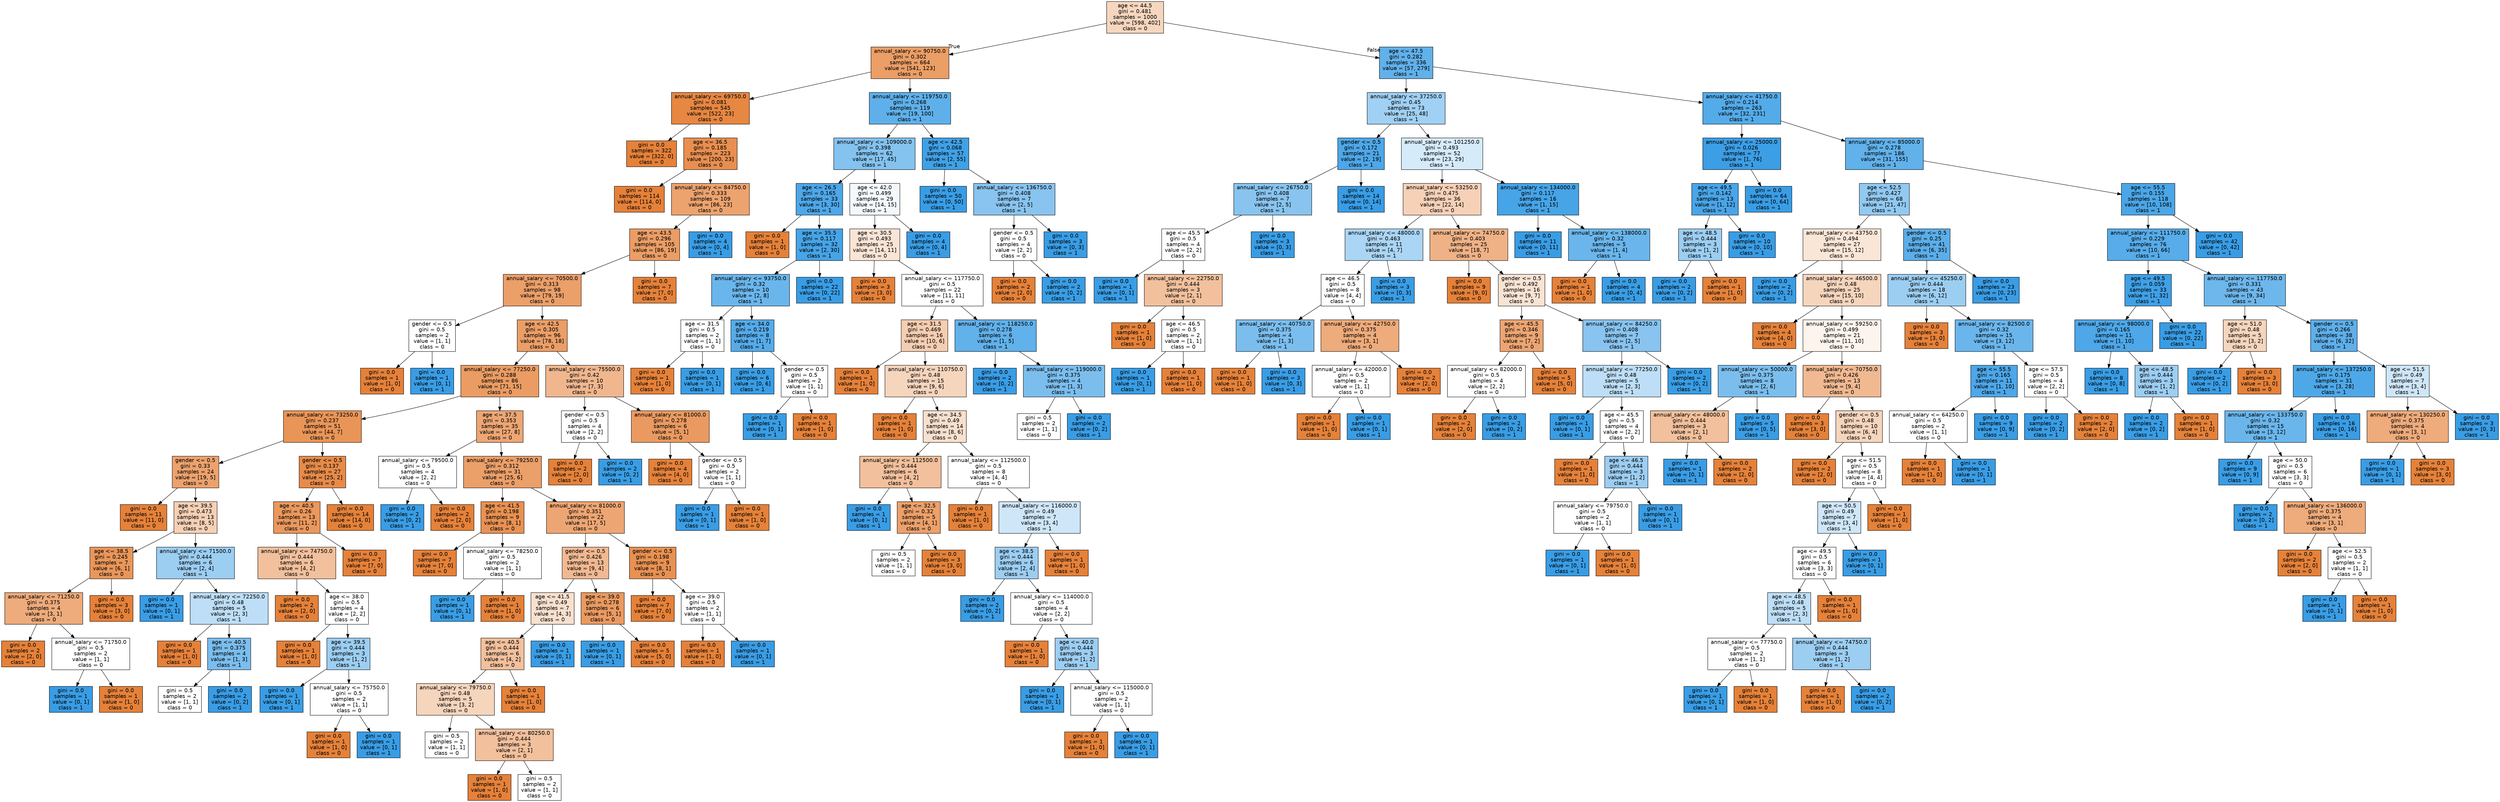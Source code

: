 digraph Tree {
node [shape=box, style="filled", color="black", fontname="helvetica"] ;
edge [fontname="helvetica"] ;
0 [label="age <= 44.5\ngini = 0.481\nsamples = 1000\nvalue = [598, 402]\nclass = 0", fillcolor="#f6d6be"] ;
1 [label="annual_salary <= 90750.0\ngini = 0.302\nsamples = 664\nvalue = [541, 123]\nclass = 0", fillcolor="#eb9e66"] ;
0 -> 1 [labeldistance=2.5, labelangle=45, headlabel="True"] ;
2 [label="annual_salary <= 69750.0\ngini = 0.081\nsamples = 545\nvalue = [522, 23]\nclass = 0", fillcolor="#e68742"] ;
1 -> 2 ;
3 [label="gini = 0.0\nsamples = 322\nvalue = [322, 0]\nclass = 0", fillcolor="#e58139"] ;
2 -> 3 ;
4 [label="age <= 36.5\ngini = 0.185\nsamples = 223\nvalue = [200, 23]\nclass = 0", fillcolor="#e88f50"] ;
2 -> 4 ;
5 [label="gini = 0.0\nsamples = 114\nvalue = [114, 0]\nclass = 0", fillcolor="#e58139"] ;
4 -> 5 ;
6 [label="annual_salary <= 84750.0\ngini = 0.333\nsamples = 109\nvalue = [86, 23]\nclass = 0", fillcolor="#eca36e"] ;
4 -> 6 ;
7 [label="age <= 43.5\ngini = 0.296\nsamples = 105\nvalue = [86, 19]\nclass = 0", fillcolor="#eb9d65"] ;
6 -> 7 ;
8 [label="annual_salary <= 70500.0\ngini = 0.313\nsamples = 98\nvalue = [79, 19]\nclass = 0", fillcolor="#eb9f69"] ;
7 -> 8 ;
9 [label="gender <= 0.5\ngini = 0.5\nsamples = 2\nvalue = [1, 1]\nclass = 0", fillcolor="#ffffff"] ;
8 -> 9 ;
10 [label="gini = 0.0\nsamples = 1\nvalue = [1, 0]\nclass = 0", fillcolor="#e58139"] ;
9 -> 10 ;
11 [label="gini = 0.0\nsamples = 1\nvalue = [0, 1]\nclass = 1", fillcolor="#399de5"] ;
9 -> 11 ;
12 [label="age <= 42.5\ngini = 0.305\nsamples = 96\nvalue = [78, 18]\nclass = 0", fillcolor="#eb9e67"] ;
8 -> 12 ;
13 [label="annual_salary <= 77250.0\ngini = 0.288\nsamples = 86\nvalue = [71, 15]\nclass = 0", fillcolor="#ea9c63"] ;
12 -> 13 ;
14 [label="annual_salary <= 73250.0\ngini = 0.237\nsamples = 51\nvalue = [44, 7]\nclass = 0", fillcolor="#e99558"] ;
13 -> 14 ;
15 [label="gender <= 0.5\ngini = 0.33\nsamples = 24\nvalue = [19, 5]\nclass = 0", fillcolor="#eca26d"] ;
14 -> 15 ;
16 [label="gini = 0.0\nsamples = 11\nvalue = [11, 0]\nclass = 0", fillcolor="#e58139"] ;
15 -> 16 ;
17 [label="age <= 39.5\ngini = 0.473\nsamples = 13\nvalue = [8, 5]\nclass = 0", fillcolor="#f5d0b5"] ;
15 -> 17 ;
18 [label="age <= 38.5\ngini = 0.245\nsamples = 7\nvalue = [6, 1]\nclass = 0", fillcolor="#e9965a"] ;
17 -> 18 ;
19 [label="annual_salary <= 71250.0\ngini = 0.375\nsamples = 4\nvalue = [3, 1]\nclass = 0", fillcolor="#eeab7b"] ;
18 -> 19 ;
20 [label="gini = 0.0\nsamples = 2\nvalue = [2, 0]\nclass = 0", fillcolor="#e58139"] ;
19 -> 20 ;
21 [label="annual_salary <= 71750.0\ngini = 0.5\nsamples = 2\nvalue = [1, 1]\nclass = 0", fillcolor="#ffffff"] ;
19 -> 21 ;
22 [label="gini = 0.0\nsamples = 1\nvalue = [0, 1]\nclass = 1", fillcolor="#399de5"] ;
21 -> 22 ;
23 [label="gini = 0.0\nsamples = 1\nvalue = [1, 0]\nclass = 0", fillcolor="#e58139"] ;
21 -> 23 ;
24 [label="gini = 0.0\nsamples = 3\nvalue = [3, 0]\nclass = 0", fillcolor="#e58139"] ;
18 -> 24 ;
25 [label="annual_salary <= 71500.0\ngini = 0.444\nsamples = 6\nvalue = [2, 4]\nclass = 1", fillcolor="#9ccef2"] ;
17 -> 25 ;
26 [label="gini = 0.0\nsamples = 1\nvalue = [0, 1]\nclass = 1", fillcolor="#399de5"] ;
25 -> 26 ;
27 [label="annual_salary <= 72250.0\ngini = 0.48\nsamples = 5\nvalue = [2, 3]\nclass = 1", fillcolor="#bddef6"] ;
25 -> 27 ;
28 [label="gini = 0.0\nsamples = 1\nvalue = [1, 0]\nclass = 0", fillcolor="#e58139"] ;
27 -> 28 ;
29 [label="age <= 40.5\ngini = 0.375\nsamples = 4\nvalue = [1, 3]\nclass = 1", fillcolor="#7bbeee"] ;
27 -> 29 ;
30 [label="gini = 0.5\nsamples = 2\nvalue = [1, 1]\nclass = 0", fillcolor="#ffffff"] ;
29 -> 30 ;
31 [label="gini = 0.0\nsamples = 2\nvalue = [0, 2]\nclass = 1", fillcolor="#399de5"] ;
29 -> 31 ;
32 [label="gender <= 0.5\ngini = 0.137\nsamples = 27\nvalue = [25, 2]\nclass = 0", fillcolor="#e78b49"] ;
14 -> 32 ;
33 [label="age <= 40.5\ngini = 0.26\nsamples = 13\nvalue = [11, 2]\nclass = 0", fillcolor="#ea985d"] ;
32 -> 33 ;
34 [label="annual_salary <= 74750.0\ngini = 0.444\nsamples = 6\nvalue = [4, 2]\nclass = 0", fillcolor="#f2c09c"] ;
33 -> 34 ;
35 [label="gini = 0.0\nsamples = 2\nvalue = [2, 0]\nclass = 0", fillcolor="#e58139"] ;
34 -> 35 ;
36 [label="age <= 38.0\ngini = 0.5\nsamples = 4\nvalue = [2, 2]\nclass = 0", fillcolor="#ffffff"] ;
34 -> 36 ;
37 [label="gini = 0.0\nsamples = 1\nvalue = [1, 0]\nclass = 0", fillcolor="#e58139"] ;
36 -> 37 ;
38 [label="age <= 39.5\ngini = 0.444\nsamples = 3\nvalue = [1, 2]\nclass = 1", fillcolor="#9ccef2"] ;
36 -> 38 ;
39 [label="gini = 0.0\nsamples = 1\nvalue = [0, 1]\nclass = 1", fillcolor="#399de5"] ;
38 -> 39 ;
40 [label="annual_salary <= 75750.0\ngini = 0.5\nsamples = 2\nvalue = [1, 1]\nclass = 0", fillcolor="#ffffff"] ;
38 -> 40 ;
41 [label="gini = 0.0\nsamples = 1\nvalue = [1, 0]\nclass = 0", fillcolor="#e58139"] ;
40 -> 41 ;
42 [label="gini = 0.0\nsamples = 1\nvalue = [0, 1]\nclass = 1", fillcolor="#399de5"] ;
40 -> 42 ;
43 [label="gini = 0.0\nsamples = 7\nvalue = [7, 0]\nclass = 0", fillcolor="#e58139"] ;
33 -> 43 ;
44 [label="gini = 0.0\nsamples = 14\nvalue = [14, 0]\nclass = 0", fillcolor="#e58139"] ;
32 -> 44 ;
45 [label="age <= 37.5\ngini = 0.353\nsamples = 35\nvalue = [27, 8]\nclass = 0", fillcolor="#eda674"] ;
13 -> 45 ;
46 [label="annual_salary <= 79500.0\ngini = 0.5\nsamples = 4\nvalue = [2, 2]\nclass = 0", fillcolor="#ffffff"] ;
45 -> 46 ;
47 [label="gini = 0.0\nsamples = 2\nvalue = [0, 2]\nclass = 1", fillcolor="#399de5"] ;
46 -> 47 ;
48 [label="gini = 0.0\nsamples = 2\nvalue = [2, 0]\nclass = 0", fillcolor="#e58139"] ;
46 -> 48 ;
49 [label="annual_salary <= 79250.0\ngini = 0.312\nsamples = 31\nvalue = [25, 6]\nclass = 0", fillcolor="#eb9f69"] ;
45 -> 49 ;
50 [label="age <= 41.5\ngini = 0.198\nsamples = 9\nvalue = [8, 1]\nclass = 0", fillcolor="#e89152"] ;
49 -> 50 ;
51 [label="gini = 0.0\nsamples = 7\nvalue = [7, 0]\nclass = 0", fillcolor="#e58139"] ;
50 -> 51 ;
52 [label="annual_salary <= 78250.0\ngini = 0.5\nsamples = 2\nvalue = [1, 1]\nclass = 0", fillcolor="#ffffff"] ;
50 -> 52 ;
53 [label="gini = 0.0\nsamples = 1\nvalue = [0, 1]\nclass = 1", fillcolor="#399de5"] ;
52 -> 53 ;
54 [label="gini = 0.0\nsamples = 1\nvalue = [1, 0]\nclass = 0", fillcolor="#e58139"] ;
52 -> 54 ;
55 [label="annual_salary <= 81000.0\ngini = 0.351\nsamples = 22\nvalue = [17, 5]\nclass = 0", fillcolor="#eda673"] ;
49 -> 55 ;
56 [label="gender <= 0.5\ngini = 0.426\nsamples = 13\nvalue = [9, 4]\nclass = 0", fillcolor="#f1b991"] ;
55 -> 56 ;
57 [label="age <= 41.5\ngini = 0.49\nsamples = 7\nvalue = [4, 3]\nclass = 0", fillcolor="#f8e0ce"] ;
56 -> 57 ;
58 [label="age <= 40.5\ngini = 0.444\nsamples = 6\nvalue = [4, 2]\nclass = 0", fillcolor="#f2c09c"] ;
57 -> 58 ;
59 [label="annual_salary <= 79750.0\ngini = 0.48\nsamples = 5\nvalue = [3, 2]\nclass = 0", fillcolor="#f6d5bd"] ;
58 -> 59 ;
60 [label="gini = 0.5\nsamples = 2\nvalue = [1, 1]\nclass = 0", fillcolor="#ffffff"] ;
59 -> 60 ;
61 [label="annual_salary <= 80250.0\ngini = 0.444\nsamples = 3\nvalue = [2, 1]\nclass = 0", fillcolor="#f2c09c"] ;
59 -> 61 ;
62 [label="gini = 0.0\nsamples = 1\nvalue = [1, 0]\nclass = 0", fillcolor="#e58139"] ;
61 -> 62 ;
63 [label="gini = 0.5\nsamples = 2\nvalue = [1, 1]\nclass = 0", fillcolor="#ffffff"] ;
61 -> 63 ;
64 [label="gini = 0.0\nsamples = 1\nvalue = [1, 0]\nclass = 0", fillcolor="#e58139"] ;
58 -> 64 ;
65 [label="gini = 0.0\nsamples = 1\nvalue = [0, 1]\nclass = 1", fillcolor="#399de5"] ;
57 -> 65 ;
66 [label="age <= 39.0\ngini = 0.278\nsamples = 6\nvalue = [5, 1]\nclass = 0", fillcolor="#ea9a61"] ;
56 -> 66 ;
67 [label="gini = 0.0\nsamples = 1\nvalue = [0, 1]\nclass = 1", fillcolor="#399de5"] ;
66 -> 67 ;
68 [label="gini = 0.0\nsamples = 5\nvalue = [5, 0]\nclass = 0", fillcolor="#e58139"] ;
66 -> 68 ;
69 [label="gender <= 0.5\ngini = 0.198\nsamples = 9\nvalue = [8, 1]\nclass = 0", fillcolor="#e89152"] ;
55 -> 69 ;
70 [label="gini = 0.0\nsamples = 7\nvalue = [7, 0]\nclass = 0", fillcolor="#e58139"] ;
69 -> 70 ;
71 [label="age <= 39.0\ngini = 0.5\nsamples = 2\nvalue = [1, 1]\nclass = 0", fillcolor="#ffffff"] ;
69 -> 71 ;
72 [label="gini = 0.0\nsamples = 1\nvalue = [1, 0]\nclass = 0", fillcolor="#e58139"] ;
71 -> 72 ;
73 [label="gini = 0.0\nsamples = 1\nvalue = [0, 1]\nclass = 1", fillcolor="#399de5"] ;
71 -> 73 ;
74 [label="annual_salary <= 75500.0\ngini = 0.42\nsamples = 10\nvalue = [7, 3]\nclass = 0", fillcolor="#f0b78e"] ;
12 -> 74 ;
75 [label="gender <= 0.5\ngini = 0.5\nsamples = 4\nvalue = [2, 2]\nclass = 0", fillcolor="#ffffff"] ;
74 -> 75 ;
76 [label="gini = 0.0\nsamples = 2\nvalue = [2, 0]\nclass = 0", fillcolor="#e58139"] ;
75 -> 76 ;
77 [label="gini = 0.0\nsamples = 2\nvalue = [0, 2]\nclass = 1", fillcolor="#399de5"] ;
75 -> 77 ;
78 [label="annual_salary <= 81000.0\ngini = 0.278\nsamples = 6\nvalue = [5, 1]\nclass = 0", fillcolor="#ea9a61"] ;
74 -> 78 ;
79 [label="gini = 0.0\nsamples = 4\nvalue = [4, 0]\nclass = 0", fillcolor="#e58139"] ;
78 -> 79 ;
80 [label="gender <= 0.5\ngini = 0.5\nsamples = 2\nvalue = [1, 1]\nclass = 0", fillcolor="#ffffff"] ;
78 -> 80 ;
81 [label="gini = 0.0\nsamples = 1\nvalue = [0, 1]\nclass = 1", fillcolor="#399de5"] ;
80 -> 81 ;
82 [label="gini = 0.0\nsamples = 1\nvalue = [1, 0]\nclass = 0", fillcolor="#e58139"] ;
80 -> 82 ;
83 [label="gini = 0.0\nsamples = 7\nvalue = [7, 0]\nclass = 0", fillcolor="#e58139"] ;
7 -> 83 ;
84 [label="gini = 0.0\nsamples = 4\nvalue = [0, 4]\nclass = 1", fillcolor="#399de5"] ;
6 -> 84 ;
85 [label="annual_salary <= 119750.0\ngini = 0.268\nsamples = 119\nvalue = [19, 100]\nclass = 1", fillcolor="#5fb0ea"] ;
1 -> 85 ;
86 [label="annual_salary <= 109000.0\ngini = 0.398\nsamples = 62\nvalue = [17, 45]\nclass = 1", fillcolor="#84c2ef"] ;
85 -> 86 ;
87 [label="age <= 26.5\ngini = 0.165\nsamples = 33\nvalue = [3, 30]\nclass = 1", fillcolor="#4da7e8"] ;
86 -> 87 ;
88 [label="gini = 0.0\nsamples = 1\nvalue = [1, 0]\nclass = 0", fillcolor="#e58139"] ;
87 -> 88 ;
89 [label="age <= 35.5\ngini = 0.117\nsamples = 32\nvalue = [2, 30]\nclass = 1", fillcolor="#46a4e7"] ;
87 -> 89 ;
90 [label="annual_salary <= 93750.0\ngini = 0.32\nsamples = 10\nvalue = [2, 8]\nclass = 1", fillcolor="#6ab6ec"] ;
89 -> 90 ;
91 [label="age <= 31.5\ngini = 0.5\nsamples = 2\nvalue = [1, 1]\nclass = 0", fillcolor="#ffffff"] ;
90 -> 91 ;
92 [label="gini = 0.0\nsamples = 1\nvalue = [1, 0]\nclass = 0", fillcolor="#e58139"] ;
91 -> 92 ;
93 [label="gini = 0.0\nsamples = 1\nvalue = [0, 1]\nclass = 1", fillcolor="#399de5"] ;
91 -> 93 ;
94 [label="age <= 34.0\ngini = 0.219\nsamples = 8\nvalue = [1, 7]\nclass = 1", fillcolor="#55abe9"] ;
90 -> 94 ;
95 [label="gini = 0.0\nsamples = 6\nvalue = [0, 6]\nclass = 1", fillcolor="#399de5"] ;
94 -> 95 ;
96 [label="gender <= 0.5\ngini = 0.5\nsamples = 2\nvalue = [1, 1]\nclass = 0", fillcolor="#ffffff"] ;
94 -> 96 ;
97 [label="gini = 0.0\nsamples = 1\nvalue = [0, 1]\nclass = 1", fillcolor="#399de5"] ;
96 -> 97 ;
98 [label="gini = 0.0\nsamples = 1\nvalue = [1, 0]\nclass = 0", fillcolor="#e58139"] ;
96 -> 98 ;
99 [label="gini = 0.0\nsamples = 22\nvalue = [0, 22]\nclass = 1", fillcolor="#399de5"] ;
89 -> 99 ;
100 [label="age <= 42.0\ngini = 0.499\nsamples = 29\nvalue = [14, 15]\nclass = 1", fillcolor="#f2f8fd"] ;
86 -> 100 ;
101 [label="age <= 30.5\ngini = 0.493\nsamples = 25\nvalue = [14, 11]\nclass = 0", fillcolor="#f9e4d5"] ;
100 -> 101 ;
102 [label="gini = 0.0\nsamples = 3\nvalue = [3, 0]\nclass = 0", fillcolor="#e58139"] ;
101 -> 102 ;
103 [label="annual_salary <= 117750.0\ngini = 0.5\nsamples = 22\nvalue = [11, 11]\nclass = 0", fillcolor="#ffffff"] ;
101 -> 103 ;
104 [label="age <= 31.5\ngini = 0.469\nsamples = 16\nvalue = [10, 6]\nclass = 0", fillcolor="#f5cdb0"] ;
103 -> 104 ;
105 [label="gini = 0.0\nsamples = 1\nvalue = [1, 0]\nclass = 0", fillcolor="#e58139"] ;
104 -> 105 ;
106 [label="annual_salary <= 110750.0\ngini = 0.48\nsamples = 15\nvalue = [9, 6]\nclass = 0", fillcolor="#f6d5bd"] ;
104 -> 106 ;
107 [label="gini = 0.0\nsamples = 1\nvalue = [1, 0]\nclass = 0", fillcolor="#e58139"] ;
106 -> 107 ;
108 [label="age <= 34.5\ngini = 0.49\nsamples = 14\nvalue = [8, 6]\nclass = 0", fillcolor="#f8e0ce"] ;
106 -> 108 ;
109 [label="annual_salary <= 112500.0\ngini = 0.444\nsamples = 6\nvalue = [4, 2]\nclass = 0", fillcolor="#f2c09c"] ;
108 -> 109 ;
110 [label="gini = 0.0\nsamples = 1\nvalue = [0, 1]\nclass = 1", fillcolor="#399de5"] ;
109 -> 110 ;
111 [label="age <= 32.5\ngini = 0.32\nsamples = 5\nvalue = [4, 1]\nclass = 0", fillcolor="#eca06a"] ;
109 -> 111 ;
112 [label="gini = 0.5\nsamples = 2\nvalue = [1, 1]\nclass = 0", fillcolor="#ffffff"] ;
111 -> 112 ;
113 [label="gini = 0.0\nsamples = 3\nvalue = [3, 0]\nclass = 0", fillcolor="#e58139"] ;
111 -> 113 ;
114 [label="annual_salary <= 112500.0\ngini = 0.5\nsamples = 8\nvalue = [4, 4]\nclass = 0", fillcolor="#ffffff"] ;
108 -> 114 ;
115 [label="gini = 0.0\nsamples = 1\nvalue = [1, 0]\nclass = 0", fillcolor="#e58139"] ;
114 -> 115 ;
116 [label="annual_salary <= 116000.0\ngini = 0.49\nsamples = 7\nvalue = [3, 4]\nclass = 1", fillcolor="#cee6f8"] ;
114 -> 116 ;
117 [label="age <= 38.5\ngini = 0.444\nsamples = 6\nvalue = [2, 4]\nclass = 1", fillcolor="#9ccef2"] ;
116 -> 117 ;
118 [label="gini = 0.0\nsamples = 2\nvalue = [0, 2]\nclass = 1", fillcolor="#399de5"] ;
117 -> 118 ;
119 [label="annual_salary <= 114000.0\ngini = 0.5\nsamples = 4\nvalue = [2, 2]\nclass = 0", fillcolor="#ffffff"] ;
117 -> 119 ;
120 [label="gini = 0.0\nsamples = 1\nvalue = [1, 0]\nclass = 0", fillcolor="#e58139"] ;
119 -> 120 ;
121 [label="age <= 40.0\ngini = 0.444\nsamples = 3\nvalue = [1, 2]\nclass = 1", fillcolor="#9ccef2"] ;
119 -> 121 ;
122 [label="gini = 0.0\nsamples = 1\nvalue = [0, 1]\nclass = 1", fillcolor="#399de5"] ;
121 -> 122 ;
123 [label="annual_salary <= 115000.0\ngini = 0.5\nsamples = 2\nvalue = [1, 1]\nclass = 0", fillcolor="#ffffff"] ;
121 -> 123 ;
124 [label="gini = 0.0\nsamples = 1\nvalue = [1, 0]\nclass = 0", fillcolor="#e58139"] ;
123 -> 124 ;
125 [label="gini = 0.0\nsamples = 1\nvalue = [0, 1]\nclass = 1", fillcolor="#399de5"] ;
123 -> 125 ;
126 [label="gini = 0.0\nsamples = 1\nvalue = [1, 0]\nclass = 0", fillcolor="#e58139"] ;
116 -> 126 ;
127 [label="annual_salary <= 118250.0\ngini = 0.278\nsamples = 6\nvalue = [1, 5]\nclass = 1", fillcolor="#61b1ea"] ;
103 -> 127 ;
128 [label="gini = 0.0\nsamples = 2\nvalue = [0, 2]\nclass = 1", fillcolor="#399de5"] ;
127 -> 128 ;
129 [label="annual_salary <= 119000.0\ngini = 0.375\nsamples = 4\nvalue = [1, 3]\nclass = 1", fillcolor="#7bbeee"] ;
127 -> 129 ;
130 [label="gini = 0.5\nsamples = 2\nvalue = [1, 1]\nclass = 0", fillcolor="#ffffff"] ;
129 -> 130 ;
131 [label="gini = 0.0\nsamples = 2\nvalue = [0, 2]\nclass = 1", fillcolor="#399de5"] ;
129 -> 131 ;
132 [label="gini = 0.0\nsamples = 4\nvalue = [0, 4]\nclass = 1", fillcolor="#399de5"] ;
100 -> 132 ;
133 [label="age <= 42.5\ngini = 0.068\nsamples = 57\nvalue = [2, 55]\nclass = 1", fillcolor="#40a1e6"] ;
85 -> 133 ;
134 [label="gini = 0.0\nsamples = 50\nvalue = [0, 50]\nclass = 1", fillcolor="#399de5"] ;
133 -> 134 ;
135 [label="annual_salary <= 136750.0\ngini = 0.408\nsamples = 7\nvalue = [2, 5]\nclass = 1", fillcolor="#88c4ef"] ;
133 -> 135 ;
136 [label="gender <= 0.5\ngini = 0.5\nsamples = 4\nvalue = [2, 2]\nclass = 0", fillcolor="#ffffff"] ;
135 -> 136 ;
137 [label="gini = 0.0\nsamples = 2\nvalue = [2, 0]\nclass = 0", fillcolor="#e58139"] ;
136 -> 137 ;
138 [label="gini = 0.0\nsamples = 2\nvalue = [0, 2]\nclass = 1", fillcolor="#399de5"] ;
136 -> 138 ;
139 [label="gini = 0.0\nsamples = 3\nvalue = [0, 3]\nclass = 1", fillcolor="#399de5"] ;
135 -> 139 ;
140 [label="age <= 47.5\ngini = 0.282\nsamples = 336\nvalue = [57, 279]\nclass = 1", fillcolor="#61b1ea"] ;
0 -> 140 [labeldistance=2.5, labelangle=-45, headlabel="False"] ;
141 [label="annual_salary <= 37250.0\ngini = 0.45\nsamples = 73\nvalue = [25, 48]\nclass = 1", fillcolor="#a0d0f3"] ;
140 -> 141 ;
142 [label="gender <= 0.5\ngini = 0.172\nsamples = 21\nvalue = [2, 19]\nclass = 1", fillcolor="#4ea7e8"] ;
141 -> 142 ;
143 [label="annual_salary <= 26750.0\ngini = 0.408\nsamples = 7\nvalue = [2, 5]\nclass = 1", fillcolor="#88c4ef"] ;
142 -> 143 ;
144 [label="age <= 45.5\ngini = 0.5\nsamples = 4\nvalue = [2, 2]\nclass = 0", fillcolor="#ffffff"] ;
143 -> 144 ;
145 [label="gini = 0.0\nsamples = 1\nvalue = [0, 1]\nclass = 1", fillcolor="#399de5"] ;
144 -> 145 ;
146 [label="annual_salary <= 22750.0\ngini = 0.444\nsamples = 3\nvalue = [2, 1]\nclass = 0", fillcolor="#f2c09c"] ;
144 -> 146 ;
147 [label="gini = 0.0\nsamples = 1\nvalue = [1, 0]\nclass = 0", fillcolor="#e58139"] ;
146 -> 147 ;
148 [label="age <= 46.5\ngini = 0.5\nsamples = 2\nvalue = [1, 1]\nclass = 0", fillcolor="#ffffff"] ;
146 -> 148 ;
149 [label="gini = 0.0\nsamples = 1\nvalue = [0, 1]\nclass = 1", fillcolor="#399de5"] ;
148 -> 149 ;
150 [label="gini = 0.0\nsamples = 1\nvalue = [1, 0]\nclass = 0", fillcolor="#e58139"] ;
148 -> 150 ;
151 [label="gini = 0.0\nsamples = 3\nvalue = [0, 3]\nclass = 1", fillcolor="#399de5"] ;
143 -> 151 ;
152 [label="gini = 0.0\nsamples = 14\nvalue = [0, 14]\nclass = 1", fillcolor="#399de5"] ;
142 -> 152 ;
153 [label="annual_salary <= 101250.0\ngini = 0.493\nsamples = 52\nvalue = [23, 29]\nclass = 1", fillcolor="#d6ebfa"] ;
141 -> 153 ;
154 [label="annual_salary <= 53250.0\ngini = 0.475\nsamples = 36\nvalue = [22, 14]\nclass = 0", fillcolor="#f6d1b7"] ;
153 -> 154 ;
155 [label="annual_salary <= 48000.0\ngini = 0.463\nsamples = 11\nvalue = [4, 7]\nclass = 1", fillcolor="#aad5f4"] ;
154 -> 155 ;
156 [label="age <= 46.5\ngini = 0.5\nsamples = 8\nvalue = [4, 4]\nclass = 0", fillcolor="#ffffff"] ;
155 -> 156 ;
157 [label="annual_salary <= 40750.0\ngini = 0.375\nsamples = 4\nvalue = [1, 3]\nclass = 1", fillcolor="#7bbeee"] ;
156 -> 157 ;
158 [label="gini = 0.0\nsamples = 1\nvalue = [1, 0]\nclass = 0", fillcolor="#e58139"] ;
157 -> 158 ;
159 [label="gini = 0.0\nsamples = 3\nvalue = [0, 3]\nclass = 1", fillcolor="#399de5"] ;
157 -> 159 ;
160 [label="annual_salary <= 42750.0\ngini = 0.375\nsamples = 4\nvalue = [3, 1]\nclass = 0", fillcolor="#eeab7b"] ;
156 -> 160 ;
161 [label="annual_salary <= 42000.0\ngini = 0.5\nsamples = 2\nvalue = [1, 1]\nclass = 0", fillcolor="#ffffff"] ;
160 -> 161 ;
162 [label="gini = 0.0\nsamples = 1\nvalue = [1, 0]\nclass = 0", fillcolor="#e58139"] ;
161 -> 162 ;
163 [label="gini = 0.0\nsamples = 1\nvalue = [0, 1]\nclass = 1", fillcolor="#399de5"] ;
161 -> 163 ;
164 [label="gini = 0.0\nsamples = 2\nvalue = [2, 0]\nclass = 0", fillcolor="#e58139"] ;
160 -> 164 ;
165 [label="gini = 0.0\nsamples = 3\nvalue = [0, 3]\nclass = 1", fillcolor="#399de5"] ;
155 -> 165 ;
166 [label="annual_salary <= 74750.0\ngini = 0.403\nsamples = 25\nvalue = [18, 7]\nclass = 0", fillcolor="#efb286"] ;
154 -> 166 ;
167 [label="gini = 0.0\nsamples = 9\nvalue = [9, 0]\nclass = 0", fillcolor="#e58139"] ;
166 -> 167 ;
168 [label="gender <= 0.5\ngini = 0.492\nsamples = 16\nvalue = [9, 7]\nclass = 0", fillcolor="#f9e3d3"] ;
166 -> 168 ;
169 [label="age <= 45.5\ngini = 0.346\nsamples = 9\nvalue = [7, 2]\nclass = 0", fillcolor="#eca572"] ;
168 -> 169 ;
170 [label="annual_salary <= 82000.0\ngini = 0.5\nsamples = 4\nvalue = [2, 2]\nclass = 0", fillcolor="#ffffff"] ;
169 -> 170 ;
171 [label="gini = 0.0\nsamples = 2\nvalue = [2, 0]\nclass = 0", fillcolor="#e58139"] ;
170 -> 171 ;
172 [label="gini = 0.0\nsamples = 2\nvalue = [0, 2]\nclass = 1", fillcolor="#399de5"] ;
170 -> 172 ;
173 [label="gini = 0.0\nsamples = 5\nvalue = [5, 0]\nclass = 0", fillcolor="#e58139"] ;
169 -> 173 ;
174 [label="annual_salary <= 84250.0\ngini = 0.408\nsamples = 7\nvalue = [2, 5]\nclass = 1", fillcolor="#88c4ef"] ;
168 -> 174 ;
175 [label="annual_salary <= 77250.0\ngini = 0.48\nsamples = 5\nvalue = [2, 3]\nclass = 1", fillcolor="#bddef6"] ;
174 -> 175 ;
176 [label="gini = 0.0\nsamples = 1\nvalue = [0, 1]\nclass = 1", fillcolor="#399de5"] ;
175 -> 176 ;
177 [label="age <= 45.5\ngini = 0.5\nsamples = 4\nvalue = [2, 2]\nclass = 0", fillcolor="#ffffff"] ;
175 -> 177 ;
178 [label="gini = 0.0\nsamples = 1\nvalue = [1, 0]\nclass = 0", fillcolor="#e58139"] ;
177 -> 178 ;
179 [label="age <= 46.5\ngini = 0.444\nsamples = 3\nvalue = [1, 2]\nclass = 1", fillcolor="#9ccef2"] ;
177 -> 179 ;
180 [label="annual_salary <= 79750.0\ngini = 0.5\nsamples = 2\nvalue = [1, 1]\nclass = 0", fillcolor="#ffffff"] ;
179 -> 180 ;
181 [label="gini = 0.0\nsamples = 1\nvalue = [0, 1]\nclass = 1", fillcolor="#399de5"] ;
180 -> 181 ;
182 [label="gini = 0.0\nsamples = 1\nvalue = [1, 0]\nclass = 0", fillcolor="#e58139"] ;
180 -> 182 ;
183 [label="gini = 0.0\nsamples = 1\nvalue = [0, 1]\nclass = 1", fillcolor="#399de5"] ;
179 -> 183 ;
184 [label="gini = 0.0\nsamples = 2\nvalue = [0, 2]\nclass = 1", fillcolor="#399de5"] ;
174 -> 184 ;
185 [label="annual_salary <= 134000.0\ngini = 0.117\nsamples = 16\nvalue = [1, 15]\nclass = 1", fillcolor="#46a4e7"] ;
153 -> 185 ;
186 [label="gini = 0.0\nsamples = 11\nvalue = [0, 11]\nclass = 1", fillcolor="#399de5"] ;
185 -> 186 ;
187 [label="annual_salary <= 138000.0\ngini = 0.32\nsamples = 5\nvalue = [1, 4]\nclass = 1", fillcolor="#6ab6ec"] ;
185 -> 187 ;
188 [label="gini = 0.0\nsamples = 1\nvalue = [1, 0]\nclass = 0", fillcolor="#e58139"] ;
187 -> 188 ;
189 [label="gini = 0.0\nsamples = 4\nvalue = [0, 4]\nclass = 1", fillcolor="#399de5"] ;
187 -> 189 ;
190 [label="annual_salary <= 41750.0\ngini = 0.214\nsamples = 263\nvalue = [32, 231]\nclass = 1", fillcolor="#54abe9"] ;
140 -> 190 ;
191 [label="annual_salary <= 25000.0\ngini = 0.026\nsamples = 77\nvalue = [1, 76]\nclass = 1", fillcolor="#3c9ee5"] ;
190 -> 191 ;
192 [label="age <= 49.5\ngini = 0.142\nsamples = 13\nvalue = [1, 12]\nclass = 1", fillcolor="#49a5e7"] ;
191 -> 192 ;
193 [label="age <= 48.5\ngini = 0.444\nsamples = 3\nvalue = [1, 2]\nclass = 1", fillcolor="#9ccef2"] ;
192 -> 193 ;
194 [label="gini = 0.0\nsamples = 2\nvalue = [0, 2]\nclass = 1", fillcolor="#399de5"] ;
193 -> 194 ;
195 [label="gini = 0.0\nsamples = 1\nvalue = [1, 0]\nclass = 0", fillcolor="#e58139"] ;
193 -> 195 ;
196 [label="gini = 0.0\nsamples = 10\nvalue = [0, 10]\nclass = 1", fillcolor="#399de5"] ;
192 -> 196 ;
197 [label="gini = 0.0\nsamples = 64\nvalue = [0, 64]\nclass = 1", fillcolor="#399de5"] ;
191 -> 197 ;
198 [label="annual_salary <= 85000.0\ngini = 0.278\nsamples = 186\nvalue = [31, 155]\nclass = 1", fillcolor="#61b1ea"] ;
190 -> 198 ;
199 [label="age <= 52.5\ngini = 0.427\nsamples = 68\nvalue = [21, 47]\nclass = 1", fillcolor="#91c9f1"] ;
198 -> 199 ;
200 [label="annual_salary <= 43750.0\ngini = 0.494\nsamples = 27\nvalue = [15, 12]\nclass = 0", fillcolor="#fae6d7"] ;
199 -> 200 ;
201 [label="gini = 0.0\nsamples = 2\nvalue = [0, 2]\nclass = 1", fillcolor="#399de5"] ;
200 -> 201 ;
202 [label="annual_salary <= 46500.0\ngini = 0.48\nsamples = 25\nvalue = [15, 10]\nclass = 0", fillcolor="#f6d5bd"] ;
200 -> 202 ;
203 [label="gini = 0.0\nsamples = 4\nvalue = [4, 0]\nclass = 0", fillcolor="#e58139"] ;
202 -> 203 ;
204 [label="annual_salary <= 59250.0\ngini = 0.499\nsamples = 21\nvalue = [11, 10]\nclass = 0", fillcolor="#fdf4ed"] ;
202 -> 204 ;
205 [label="annual_salary <= 50000.0\ngini = 0.375\nsamples = 8\nvalue = [2, 6]\nclass = 1", fillcolor="#7bbeee"] ;
204 -> 205 ;
206 [label="annual_salary <= 48000.0\ngini = 0.444\nsamples = 3\nvalue = [2, 1]\nclass = 0", fillcolor="#f2c09c"] ;
205 -> 206 ;
207 [label="gini = 0.0\nsamples = 1\nvalue = [0, 1]\nclass = 1", fillcolor="#399de5"] ;
206 -> 207 ;
208 [label="gini = 0.0\nsamples = 2\nvalue = [2, 0]\nclass = 0", fillcolor="#e58139"] ;
206 -> 208 ;
209 [label="gini = 0.0\nsamples = 5\nvalue = [0, 5]\nclass = 1", fillcolor="#399de5"] ;
205 -> 209 ;
210 [label="annual_salary <= 70750.0\ngini = 0.426\nsamples = 13\nvalue = [9, 4]\nclass = 0", fillcolor="#f1b991"] ;
204 -> 210 ;
211 [label="gini = 0.0\nsamples = 3\nvalue = [3, 0]\nclass = 0", fillcolor="#e58139"] ;
210 -> 211 ;
212 [label="gender <= 0.5\ngini = 0.48\nsamples = 10\nvalue = [6, 4]\nclass = 0", fillcolor="#f6d5bd"] ;
210 -> 212 ;
213 [label="gini = 0.0\nsamples = 2\nvalue = [2, 0]\nclass = 0", fillcolor="#e58139"] ;
212 -> 213 ;
214 [label="age <= 51.5\ngini = 0.5\nsamples = 8\nvalue = [4, 4]\nclass = 0", fillcolor="#ffffff"] ;
212 -> 214 ;
215 [label="age <= 50.5\ngini = 0.49\nsamples = 7\nvalue = [3, 4]\nclass = 1", fillcolor="#cee6f8"] ;
214 -> 215 ;
216 [label="age <= 49.5\ngini = 0.5\nsamples = 6\nvalue = [3, 3]\nclass = 0", fillcolor="#ffffff"] ;
215 -> 216 ;
217 [label="age <= 48.5\ngini = 0.48\nsamples = 5\nvalue = [2, 3]\nclass = 1", fillcolor="#bddef6"] ;
216 -> 217 ;
218 [label="annual_salary <= 77750.0\ngini = 0.5\nsamples = 2\nvalue = [1, 1]\nclass = 0", fillcolor="#ffffff"] ;
217 -> 218 ;
219 [label="gini = 0.0\nsamples = 1\nvalue = [0, 1]\nclass = 1", fillcolor="#399de5"] ;
218 -> 219 ;
220 [label="gini = 0.0\nsamples = 1\nvalue = [1, 0]\nclass = 0", fillcolor="#e58139"] ;
218 -> 220 ;
221 [label="annual_salary <= 74750.0\ngini = 0.444\nsamples = 3\nvalue = [1, 2]\nclass = 1", fillcolor="#9ccef2"] ;
217 -> 221 ;
222 [label="gini = 0.0\nsamples = 1\nvalue = [1, 0]\nclass = 0", fillcolor="#e58139"] ;
221 -> 222 ;
223 [label="gini = 0.0\nsamples = 2\nvalue = [0, 2]\nclass = 1", fillcolor="#399de5"] ;
221 -> 223 ;
224 [label="gini = 0.0\nsamples = 1\nvalue = [1, 0]\nclass = 0", fillcolor="#e58139"] ;
216 -> 224 ;
225 [label="gini = 0.0\nsamples = 1\nvalue = [0, 1]\nclass = 1", fillcolor="#399de5"] ;
215 -> 225 ;
226 [label="gini = 0.0\nsamples = 1\nvalue = [1, 0]\nclass = 0", fillcolor="#e58139"] ;
214 -> 226 ;
227 [label="gender <= 0.5\ngini = 0.25\nsamples = 41\nvalue = [6, 35]\nclass = 1", fillcolor="#5baee9"] ;
199 -> 227 ;
228 [label="annual_salary <= 45250.0\ngini = 0.444\nsamples = 18\nvalue = [6, 12]\nclass = 1", fillcolor="#9ccef2"] ;
227 -> 228 ;
229 [label="gini = 0.0\nsamples = 3\nvalue = [3, 0]\nclass = 0", fillcolor="#e58139"] ;
228 -> 229 ;
230 [label="annual_salary <= 82500.0\ngini = 0.32\nsamples = 15\nvalue = [3, 12]\nclass = 1", fillcolor="#6ab6ec"] ;
228 -> 230 ;
231 [label="age <= 55.5\ngini = 0.165\nsamples = 11\nvalue = [1, 10]\nclass = 1", fillcolor="#4da7e8"] ;
230 -> 231 ;
232 [label="annual_salary <= 64250.0\ngini = 0.5\nsamples = 2\nvalue = [1, 1]\nclass = 0", fillcolor="#ffffff"] ;
231 -> 232 ;
233 [label="gini = 0.0\nsamples = 1\nvalue = [1, 0]\nclass = 0", fillcolor="#e58139"] ;
232 -> 233 ;
234 [label="gini = 0.0\nsamples = 1\nvalue = [0, 1]\nclass = 1", fillcolor="#399de5"] ;
232 -> 234 ;
235 [label="gini = 0.0\nsamples = 9\nvalue = [0, 9]\nclass = 1", fillcolor="#399de5"] ;
231 -> 235 ;
236 [label="age <= 57.5\ngini = 0.5\nsamples = 4\nvalue = [2, 2]\nclass = 0", fillcolor="#ffffff"] ;
230 -> 236 ;
237 [label="gini = 0.0\nsamples = 2\nvalue = [0, 2]\nclass = 1", fillcolor="#399de5"] ;
236 -> 237 ;
238 [label="gini = 0.0\nsamples = 2\nvalue = [2, 0]\nclass = 0", fillcolor="#e58139"] ;
236 -> 238 ;
239 [label="gini = 0.0\nsamples = 23\nvalue = [0, 23]\nclass = 1", fillcolor="#399de5"] ;
227 -> 239 ;
240 [label="age <= 55.5\ngini = 0.155\nsamples = 118\nvalue = [10, 108]\nclass = 1", fillcolor="#4ba6e7"] ;
198 -> 240 ;
241 [label="annual_salary <= 111750.0\ngini = 0.229\nsamples = 76\nvalue = [10, 66]\nclass = 1", fillcolor="#57ace9"] ;
240 -> 241 ;
242 [label="age <= 49.5\ngini = 0.059\nsamples = 33\nvalue = [1, 32]\nclass = 1", fillcolor="#3fa0e6"] ;
241 -> 242 ;
243 [label="annual_salary <= 98000.0\ngini = 0.165\nsamples = 11\nvalue = [1, 10]\nclass = 1", fillcolor="#4da7e8"] ;
242 -> 243 ;
244 [label="gini = 0.0\nsamples = 8\nvalue = [0, 8]\nclass = 1", fillcolor="#399de5"] ;
243 -> 244 ;
245 [label="age <= 48.5\ngini = 0.444\nsamples = 3\nvalue = [1, 2]\nclass = 1", fillcolor="#9ccef2"] ;
243 -> 245 ;
246 [label="gini = 0.0\nsamples = 2\nvalue = [0, 2]\nclass = 1", fillcolor="#399de5"] ;
245 -> 246 ;
247 [label="gini = 0.0\nsamples = 1\nvalue = [1, 0]\nclass = 0", fillcolor="#e58139"] ;
245 -> 247 ;
248 [label="gini = 0.0\nsamples = 22\nvalue = [0, 22]\nclass = 1", fillcolor="#399de5"] ;
242 -> 248 ;
249 [label="annual_salary <= 117750.0\ngini = 0.331\nsamples = 43\nvalue = [9, 34]\nclass = 1", fillcolor="#6db7ec"] ;
241 -> 249 ;
250 [label="age <= 51.0\ngini = 0.48\nsamples = 5\nvalue = [3, 2]\nclass = 0", fillcolor="#f6d5bd"] ;
249 -> 250 ;
251 [label="gini = 0.0\nsamples = 2\nvalue = [0, 2]\nclass = 1", fillcolor="#399de5"] ;
250 -> 251 ;
252 [label="gini = 0.0\nsamples = 3\nvalue = [3, 0]\nclass = 0", fillcolor="#e58139"] ;
250 -> 252 ;
253 [label="gender <= 0.5\ngini = 0.266\nsamples = 38\nvalue = [6, 32]\nclass = 1", fillcolor="#5eafea"] ;
249 -> 253 ;
254 [label="annual_salary <= 137250.0\ngini = 0.175\nsamples = 31\nvalue = [3, 28]\nclass = 1", fillcolor="#4ea8e8"] ;
253 -> 254 ;
255 [label="annual_salary <= 133750.0\ngini = 0.32\nsamples = 15\nvalue = [3, 12]\nclass = 1", fillcolor="#6ab6ec"] ;
254 -> 255 ;
256 [label="gini = 0.0\nsamples = 9\nvalue = [0, 9]\nclass = 1", fillcolor="#399de5"] ;
255 -> 256 ;
257 [label="age <= 50.0\ngini = 0.5\nsamples = 6\nvalue = [3, 3]\nclass = 0", fillcolor="#ffffff"] ;
255 -> 257 ;
258 [label="gini = 0.0\nsamples = 2\nvalue = [0, 2]\nclass = 1", fillcolor="#399de5"] ;
257 -> 258 ;
259 [label="annual_salary <= 136000.0\ngini = 0.375\nsamples = 4\nvalue = [3, 1]\nclass = 0", fillcolor="#eeab7b"] ;
257 -> 259 ;
260 [label="gini = 0.0\nsamples = 2\nvalue = [2, 0]\nclass = 0", fillcolor="#e58139"] ;
259 -> 260 ;
261 [label="age <= 52.5\ngini = 0.5\nsamples = 2\nvalue = [1, 1]\nclass = 0", fillcolor="#ffffff"] ;
259 -> 261 ;
262 [label="gini = 0.0\nsamples = 1\nvalue = [0, 1]\nclass = 1", fillcolor="#399de5"] ;
261 -> 262 ;
263 [label="gini = 0.0\nsamples = 1\nvalue = [1, 0]\nclass = 0", fillcolor="#e58139"] ;
261 -> 263 ;
264 [label="gini = 0.0\nsamples = 16\nvalue = [0, 16]\nclass = 1", fillcolor="#399de5"] ;
254 -> 264 ;
265 [label="age <= 51.5\ngini = 0.49\nsamples = 7\nvalue = [3, 4]\nclass = 1", fillcolor="#cee6f8"] ;
253 -> 265 ;
266 [label="annual_salary <= 130250.0\ngini = 0.375\nsamples = 4\nvalue = [3, 1]\nclass = 0", fillcolor="#eeab7b"] ;
265 -> 266 ;
267 [label="gini = 0.0\nsamples = 1\nvalue = [0, 1]\nclass = 1", fillcolor="#399de5"] ;
266 -> 267 ;
268 [label="gini = 0.0\nsamples = 3\nvalue = [3, 0]\nclass = 0", fillcolor="#e58139"] ;
266 -> 268 ;
269 [label="gini = 0.0\nsamples = 3\nvalue = [0, 3]\nclass = 1", fillcolor="#399de5"] ;
265 -> 269 ;
270 [label="gini = 0.0\nsamples = 42\nvalue = [0, 42]\nclass = 1", fillcolor="#399de5"] ;
240 -> 270 ;
}
